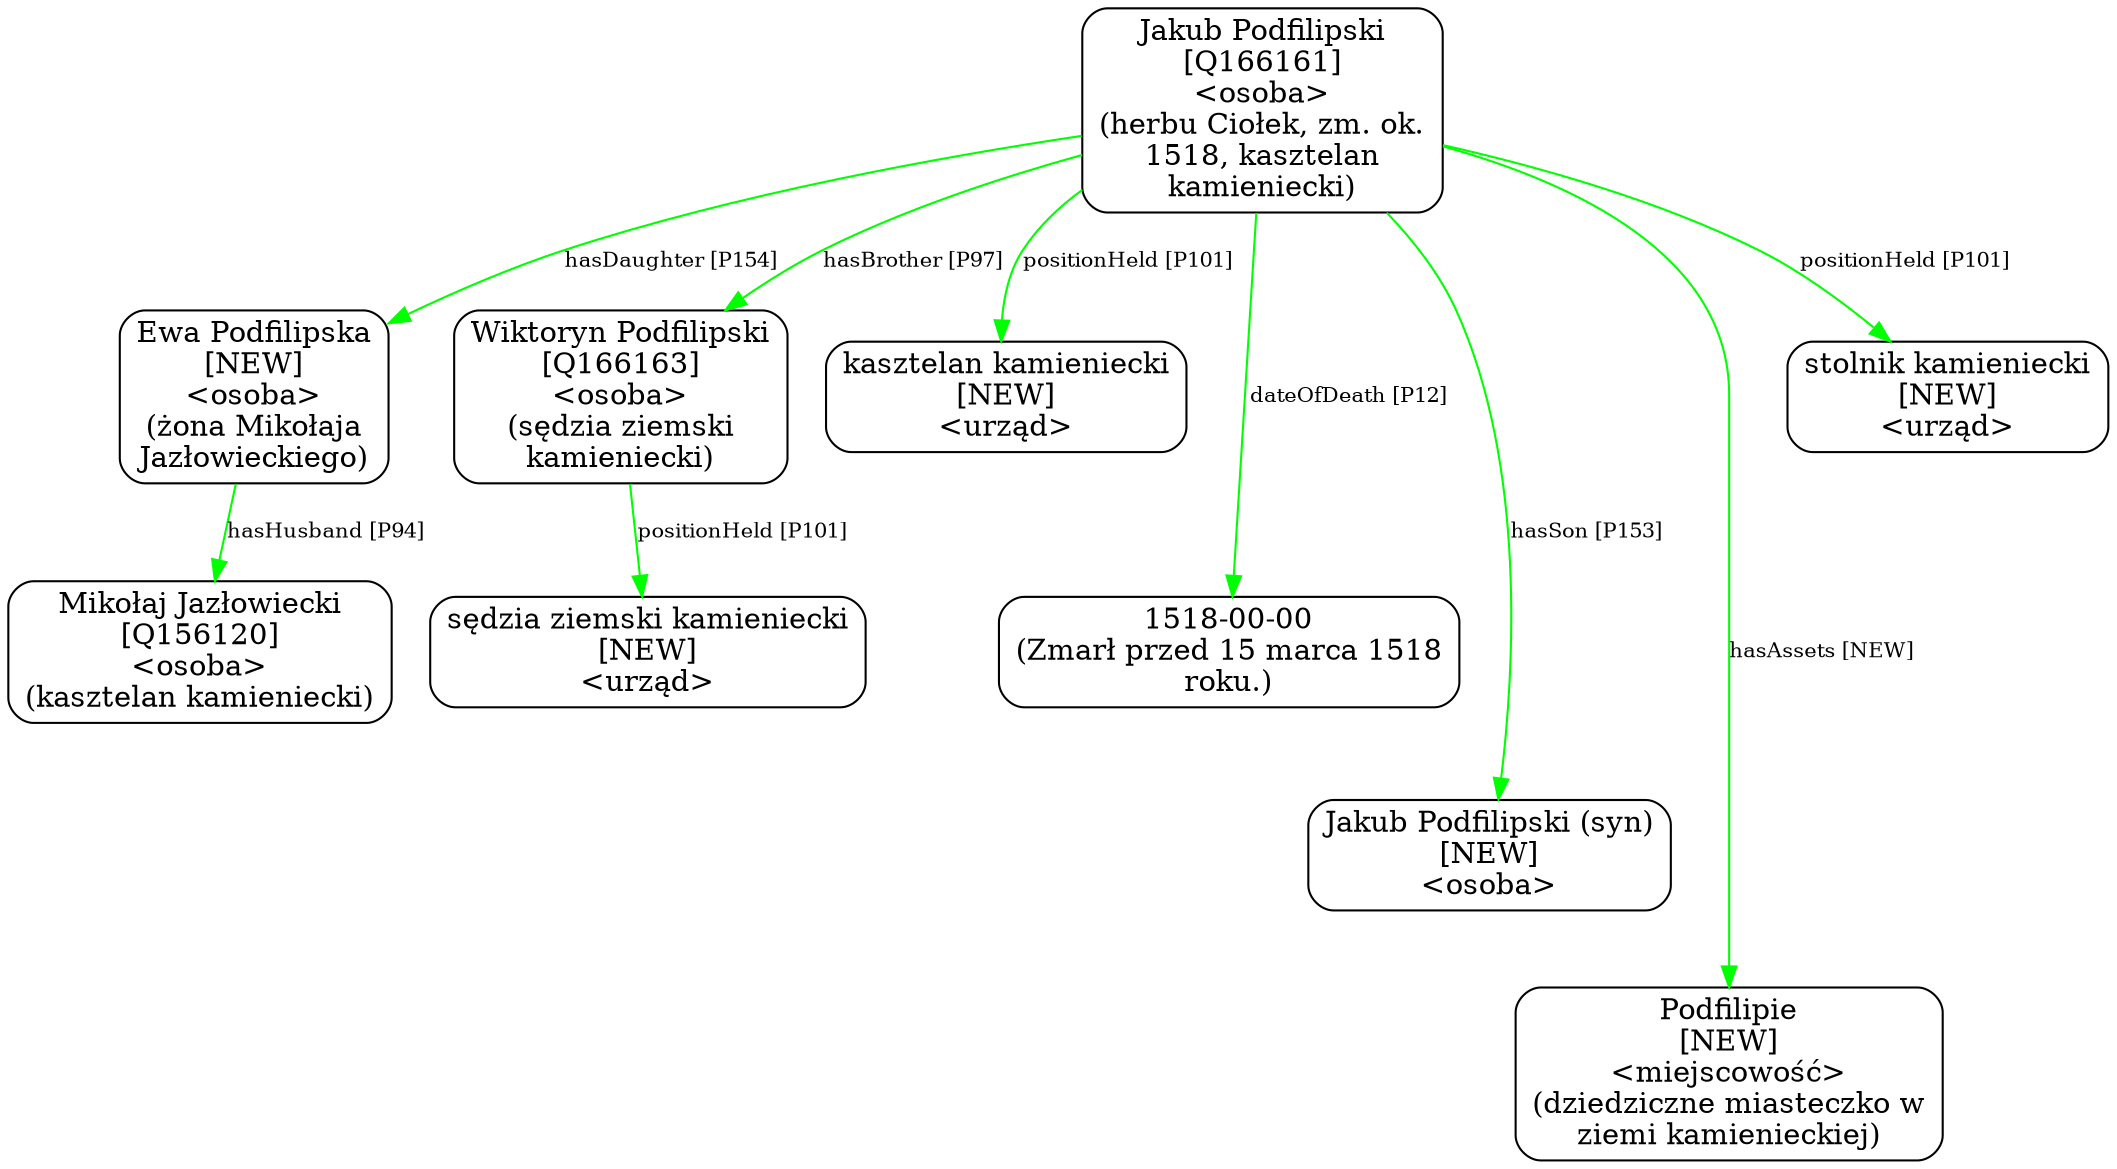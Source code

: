 digraph {
	node [shape=box,
		style=rounded
	];
	edge [fontsize=10];
	"Jakub Podfilipski
[Q166161]
<osoba>
(herbu Ciołek, zm. ok.
1518, kasztelan
kamieniecki)"	[color=black,
		label="Jakub Podfilipski
[Q166161]
<osoba>
(herbu Ciołek, zm. ok.
1518, kasztelan
kamieniecki)"];
	"Ewa Podfilipska
[NEW]
<osoba>
(żona Mikołaja
Jazłowieckiego)"	[color=black,
		label="Ewa Podfilipska
[NEW]
<osoba>
(żona Mikołaja
Jazłowieckiego)"];
	"Jakub Podfilipski
[Q166161]
<osoba>
(herbu Ciołek, zm. ok.
1518, kasztelan
kamieniecki)" -> "Ewa Podfilipska
[NEW]
<osoba>
(żona Mikołaja
Jazłowieckiego)"	[color=green,
		label="hasDaughter [P154]"];
	"Wiktoryn Podfilipski
[Q166163]
<osoba>
(sędzia ziemski
kamieniecki)"	[color=black,
		label="Wiktoryn Podfilipski
[Q166163]
<osoba>
(sędzia ziemski
kamieniecki)"];
	"Jakub Podfilipski
[Q166161]
<osoba>
(herbu Ciołek, zm. ok.
1518, kasztelan
kamieniecki)" -> "Wiktoryn Podfilipski
[Q166163]
<osoba>
(sędzia ziemski
kamieniecki)"	[color=green,
		label="hasBrother [P97]"];
	"Jakub Podfilipski
[Q166161]
<osoba>
(herbu Ciołek, zm. ok.
1518, kasztelan
kamieniecki)" -> "kasztelan kamieniecki
[NEW]
<urząd>"	[color=green,
		label="positionHeld [P101]",
		minlen=1];
	"Jakub Podfilipski
[Q166161]
<osoba>
(herbu Ciołek, zm. ok.
1518, kasztelan
kamieniecki)" -> "1518-00-00
(Zmarł przed 15 marca 1518
roku.)"	[color=green,
		label="dateOfDeath [P12]",
		minlen=2];
	"Jakub Podfilipski
[Q166161]
<osoba>
(herbu Ciołek, zm. ok.
1518, kasztelan
kamieniecki)" -> "Jakub Podfilipski (syn)
[NEW]
<osoba>"	[color=green,
		label="hasSon [P153]",
		minlen=3];
	"Jakub Podfilipski
[Q166161]
<osoba>
(herbu Ciołek, zm. ok.
1518, kasztelan
kamieniecki)" -> "Podfilipie
[NEW]
<miejscowość>
(dziedziczne miasteczko w
ziemi kamienieckiej)"	[color=green,
		label="hasAssets [NEW]",
		minlen=4];
	"Jakub Podfilipski
[Q166161]
<osoba>
(herbu Ciołek, zm. ok.
1518, kasztelan
kamieniecki)" -> "stolnik kamieniecki
[NEW]
<urząd>"	[color=green,
		label="positionHeld [P101]",
		minlen=1];
	"Ewa Podfilipska
[NEW]
<osoba>
(żona Mikołaja
Jazłowieckiego)" -> "Mikołaj Jazłowiecki
[Q156120]
<osoba>
(kasztelan kamieniecki)"	[color=green,
		label="hasHusband [P94]",
		minlen=1];
	"Wiktoryn Podfilipski
[Q166163]
<osoba>
(sędzia ziemski
kamieniecki)" -> "sędzia ziemski kamieniecki
[NEW]
<urząd>"	[color=green,
		label="positionHeld [P101]",
		minlen=1];
}
